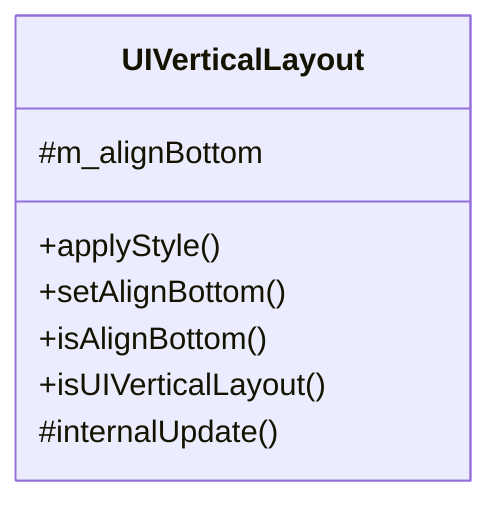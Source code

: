 classDiagram
    class UIVerticalLayout {
        +applyStyle()
        +setAlignBottom()
        +isAlignBottom()
        +isUIVerticalLayout()
        #internalUpdate()
        #m_alignBottom
    }